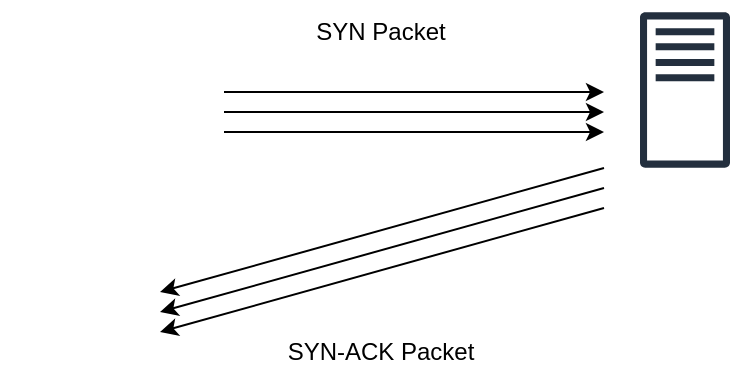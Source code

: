 <mxfile version="13.6.2" type="device"><diagram id="qohRTKvw9ae8y3dML-rd" name="Page-1"><mxGraphModel dx="454" dy="740" grid="1" gridSize="10" guides="1" tooltips="1" connect="1" arrows="1" fold="1" page="1" pageScale="1" pageWidth="850" pageHeight="1100" math="0" shadow="0"><root><mxCell id="0"/><mxCell id="1" parent="0"/><mxCell id="HGmcFhr2G9Xn-SrjW6TX-2" value="" style="outlineConnect=0;fontColor=#232F3E;gradientColor=none;fillColor=#232F3E;strokeColor=none;dashed=0;verticalLabelPosition=bottom;verticalAlign=top;align=center;html=1;fontSize=12;fontStyle=0;aspect=fixed;pointerEvents=1;shape=mxgraph.aws4.traditional_server;" vertex="1" parent="1"><mxGeometry x="360" y="80" width="45" height="78" as="geometry"/></mxCell><mxCell id="HGmcFhr2G9Xn-SrjW6TX-3" value="" style="shape=image;html=1;verticalAlign=top;verticalLabelPosition=bottom;labelBackgroundColor=#ffffff;imageAspect=0;aspect=fixed;image=https://cdn3.iconfinder.com/data/icons/computing-technology/89/Hacker-RAD-128.png;" vertex="1" parent="1"><mxGeometry x="40" y="74" width="90" height="90" as="geometry"/></mxCell><mxCell id="HGmcFhr2G9Xn-SrjW6TX-6" value="" style="endArrow=classic;html=1;" edge="1" parent="1"><mxGeometry width="50" height="50" relative="1" as="geometry"><mxPoint x="152" y="120" as="sourcePoint"/><mxPoint x="342" y="120" as="targetPoint"/></mxGeometry></mxCell><mxCell id="HGmcFhr2G9Xn-SrjW6TX-7" value="" style="endArrow=classic;html=1;" edge="1" parent="1"><mxGeometry width="50" height="50" relative="1" as="geometry"><mxPoint x="152" y="130" as="sourcePoint"/><mxPoint x="342" y="130" as="targetPoint"/></mxGeometry></mxCell><mxCell id="HGmcFhr2G9Xn-SrjW6TX-8" value="" style="endArrow=classic;html=1;" edge="1" parent="1"><mxGeometry width="50" height="50" relative="1" as="geometry"><mxPoint x="152" y="140" as="sourcePoint"/><mxPoint x="342" y="140" as="targetPoint"/></mxGeometry></mxCell><mxCell id="HGmcFhr2G9Xn-SrjW6TX-9" value="" style="endArrow=classic;html=1;" edge="1" parent="1"><mxGeometry width="50" height="50" relative="1" as="geometry"><mxPoint x="342" y="158" as="sourcePoint"/><mxPoint x="120" y="220" as="targetPoint"/></mxGeometry></mxCell><mxCell id="HGmcFhr2G9Xn-SrjW6TX-10" value="" style="endArrow=classic;html=1;" edge="1" parent="1"><mxGeometry width="50" height="50" relative="1" as="geometry"><mxPoint x="342" y="168" as="sourcePoint"/><mxPoint x="120" y="230" as="targetPoint"/></mxGeometry></mxCell><mxCell id="HGmcFhr2G9Xn-SrjW6TX-11" value="" style="endArrow=classic;html=1;" edge="1" parent="1"><mxGeometry width="50" height="50" relative="1" as="geometry"><mxPoint x="342" y="178" as="sourcePoint"/><mxPoint x="120" y="240" as="targetPoint"/></mxGeometry></mxCell><mxCell id="HGmcFhr2G9Xn-SrjW6TX-12" value="SYN Packet" style="text;html=1;align=center;verticalAlign=middle;resizable=0;points=[];autosize=1;" vertex="1" parent="1"><mxGeometry x="190" y="80" width="80" height="20" as="geometry"/></mxCell><mxCell id="HGmcFhr2G9Xn-SrjW6TX-13" value="SYN-ACK Packet" style="text;html=1;align=center;verticalAlign=middle;resizable=0;points=[];autosize=1;" vertex="1" parent="1"><mxGeometry x="175" y="240" width="110" height="20" as="geometry"/></mxCell></root></mxGraphModel></diagram></mxfile>